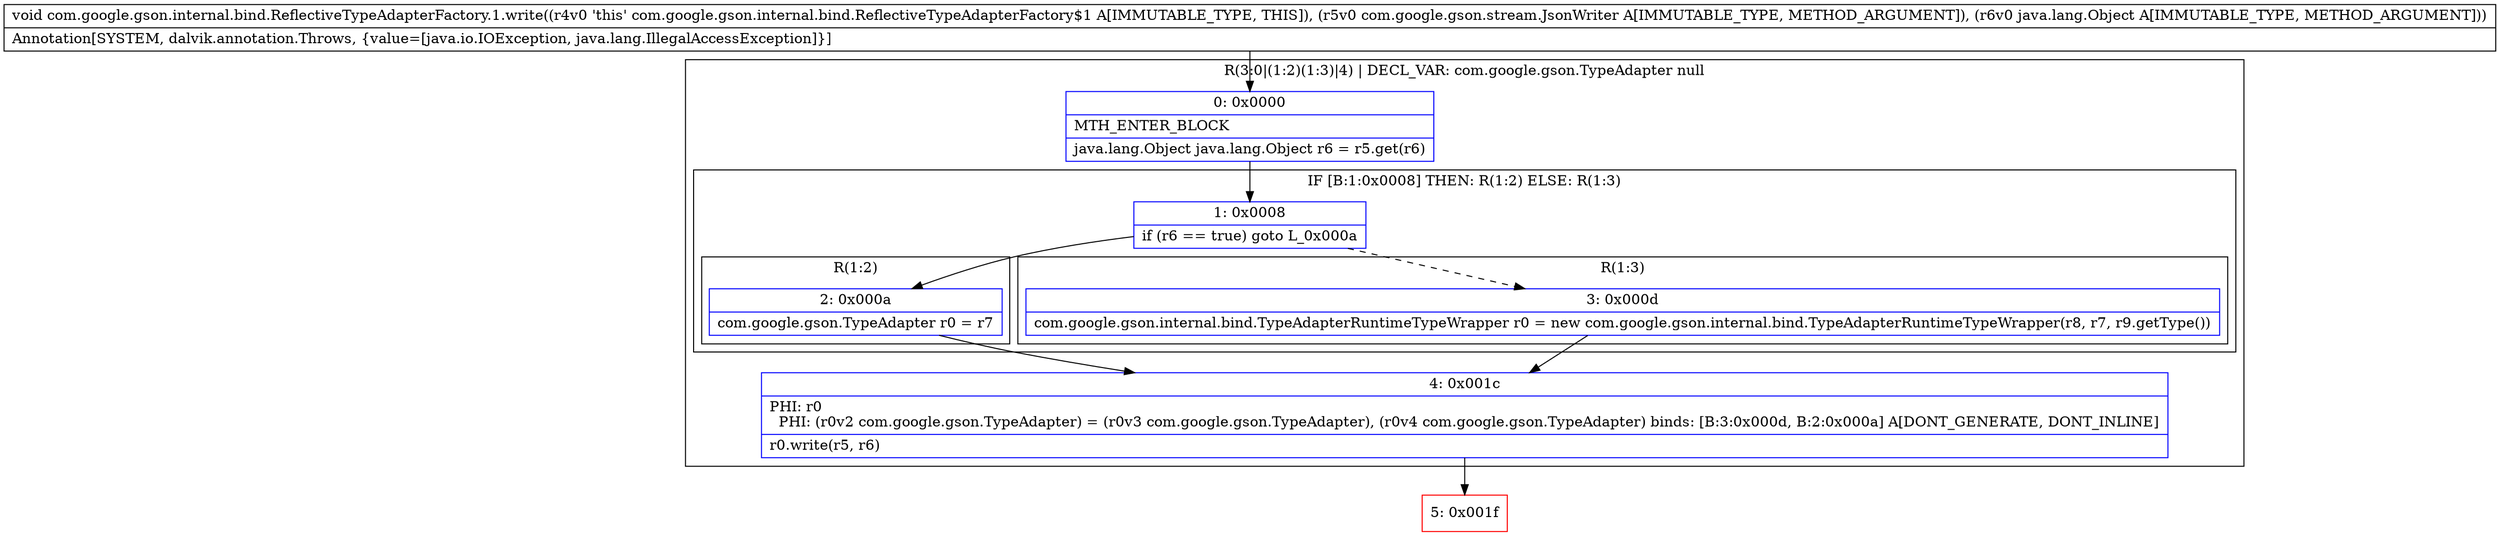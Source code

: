 digraph "CFG forcom.google.gson.internal.bind.ReflectiveTypeAdapterFactory.1.write(Lcom\/google\/gson\/stream\/JsonWriter;Ljava\/lang\/Object;)V" {
subgraph cluster_Region_173185886 {
label = "R(3:0|(1:2)(1:3)|4) | DECL_VAR: com.google.gson.TypeAdapter null\l";
node [shape=record,color=blue];
Node_0 [shape=record,label="{0\:\ 0x0000|MTH_ENTER_BLOCK\l|java.lang.Object java.lang.Object r6 = r5.get(r6)\l}"];
subgraph cluster_IfRegion_2091248805 {
label = "IF [B:1:0x0008] THEN: R(1:2) ELSE: R(1:3)";
node [shape=record,color=blue];
Node_1 [shape=record,label="{1\:\ 0x0008|if (r6 == true) goto L_0x000a\l}"];
subgraph cluster_Region_808110054 {
label = "R(1:2)";
node [shape=record,color=blue];
Node_2 [shape=record,label="{2\:\ 0x000a|com.google.gson.TypeAdapter r0 = r7\l}"];
}
subgraph cluster_Region_497783227 {
label = "R(1:3)";
node [shape=record,color=blue];
Node_3 [shape=record,label="{3\:\ 0x000d|com.google.gson.internal.bind.TypeAdapterRuntimeTypeWrapper r0 = new com.google.gson.internal.bind.TypeAdapterRuntimeTypeWrapper(r8, r7, r9.getType())\l}"];
}
}
Node_4 [shape=record,label="{4\:\ 0x001c|PHI: r0 \l  PHI: (r0v2 com.google.gson.TypeAdapter) = (r0v3 com.google.gson.TypeAdapter), (r0v4 com.google.gson.TypeAdapter) binds: [B:3:0x000d, B:2:0x000a] A[DONT_GENERATE, DONT_INLINE]\l|r0.write(r5, r6)\l}"];
}
Node_5 [shape=record,color=red,label="{5\:\ 0x001f}"];
MethodNode[shape=record,label="{void com.google.gson.internal.bind.ReflectiveTypeAdapterFactory.1.write((r4v0 'this' com.google.gson.internal.bind.ReflectiveTypeAdapterFactory$1 A[IMMUTABLE_TYPE, THIS]), (r5v0 com.google.gson.stream.JsonWriter A[IMMUTABLE_TYPE, METHOD_ARGUMENT]), (r6v0 java.lang.Object A[IMMUTABLE_TYPE, METHOD_ARGUMENT]))  | Annotation[SYSTEM, dalvik.annotation.Throws, \{value=[java.io.IOException, java.lang.IllegalAccessException]\}]\l}"];
MethodNode -> Node_0;
Node_0 -> Node_1;
Node_1 -> Node_2;
Node_1 -> Node_3[style=dashed];
Node_2 -> Node_4;
Node_3 -> Node_4;
Node_4 -> Node_5;
}

